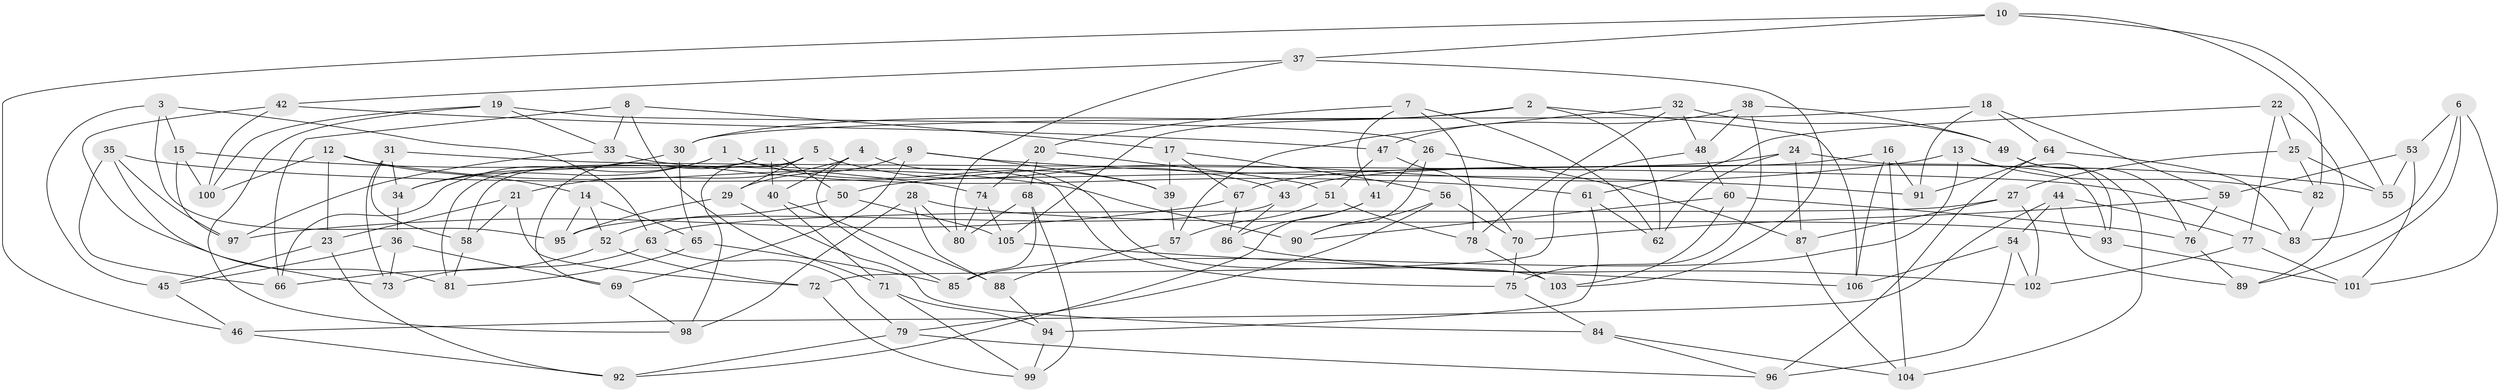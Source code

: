 // Generated by graph-tools (version 1.1) at 2025/11/02/27/25 16:11:43]
// undirected, 106 vertices, 212 edges
graph export_dot {
graph [start="1"]
  node [color=gray90,style=filled];
  1;
  2;
  3;
  4;
  5;
  6;
  7;
  8;
  9;
  10;
  11;
  12;
  13;
  14;
  15;
  16;
  17;
  18;
  19;
  20;
  21;
  22;
  23;
  24;
  25;
  26;
  27;
  28;
  29;
  30;
  31;
  32;
  33;
  34;
  35;
  36;
  37;
  38;
  39;
  40;
  41;
  42;
  43;
  44;
  45;
  46;
  47;
  48;
  49;
  50;
  51;
  52;
  53;
  54;
  55;
  56;
  57;
  58;
  59;
  60;
  61;
  62;
  63;
  64;
  65;
  66;
  67;
  68;
  69;
  70;
  71;
  72;
  73;
  74;
  75;
  76;
  77;
  78;
  79;
  80;
  81;
  82;
  83;
  84;
  85;
  86;
  87;
  88;
  89;
  90;
  91;
  92;
  93;
  94;
  95;
  96;
  97;
  98;
  99;
  100;
  101;
  102;
  103;
  104;
  105;
  106;
  1 -- 34;
  1 -- 39;
  1 -- 75;
  1 -- 66;
  2 -- 62;
  2 -- 30;
  2 -- 106;
  2 -- 105;
  3 -- 95;
  3 -- 15;
  3 -- 63;
  3 -- 45;
  4 -- 85;
  4 -- 40;
  4 -- 21;
  4 -- 103;
  5 -- 58;
  5 -- 29;
  5 -- 98;
  5 -- 43;
  6 -- 53;
  6 -- 83;
  6 -- 101;
  6 -- 89;
  7 -- 41;
  7 -- 78;
  7 -- 62;
  7 -- 20;
  8 -- 17;
  8 -- 33;
  8 -- 66;
  8 -- 71;
  9 -- 91;
  9 -- 29;
  9 -- 69;
  9 -- 39;
  10 -- 55;
  10 -- 37;
  10 -- 46;
  10 -- 82;
  11 -- 40;
  11 -- 81;
  11 -- 50;
  11 -- 69;
  12 -- 23;
  12 -- 100;
  12 -- 14;
  12 -- 90;
  13 -- 82;
  13 -- 93;
  13 -- 85;
  13 -- 50;
  14 -- 65;
  14 -- 95;
  14 -- 52;
  15 -- 97;
  15 -- 74;
  15 -- 100;
  16 -- 104;
  16 -- 106;
  16 -- 91;
  16 -- 43;
  17 -- 56;
  17 -- 67;
  17 -- 39;
  18 -- 59;
  18 -- 91;
  18 -- 64;
  18 -- 30;
  19 -- 33;
  19 -- 100;
  19 -- 26;
  19 -- 98;
  20 -- 74;
  20 -- 51;
  20 -- 68;
  21 -- 58;
  21 -- 72;
  21 -- 23;
  22 -- 25;
  22 -- 61;
  22 -- 89;
  22 -- 77;
  23 -- 92;
  23 -- 45;
  24 -- 93;
  24 -- 67;
  24 -- 62;
  24 -- 87;
  25 -- 27;
  25 -- 55;
  25 -- 82;
  26 -- 41;
  26 -- 87;
  26 -- 90;
  27 -- 102;
  27 -- 87;
  27 -- 63;
  28 -- 93;
  28 -- 80;
  28 -- 98;
  28 -- 88;
  29 -- 95;
  29 -- 84;
  30 -- 34;
  30 -- 65;
  31 -- 83;
  31 -- 73;
  31 -- 58;
  31 -- 34;
  32 -- 57;
  32 -- 48;
  32 -- 49;
  32 -- 78;
  33 -- 97;
  33 -- 61;
  34 -- 36;
  35 -- 55;
  35 -- 97;
  35 -- 73;
  35 -- 66;
  36 -- 45;
  36 -- 69;
  36 -- 73;
  37 -- 80;
  37 -- 42;
  37 -- 103;
  38 -- 49;
  38 -- 48;
  38 -- 75;
  38 -- 47;
  39 -- 57;
  40 -- 71;
  40 -- 88;
  41 -- 92;
  41 -- 86;
  42 -- 47;
  42 -- 100;
  42 -- 81;
  43 -- 86;
  43 -- 95;
  44 -- 77;
  44 -- 46;
  44 -- 89;
  44 -- 54;
  45 -- 46;
  46 -- 92;
  47 -- 51;
  47 -- 70;
  48 -- 72;
  48 -- 60;
  49 -- 104;
  49 -- 76;
  50 -- 105;
  50 -- 52;
  51 -- 78;
  51 -- 57;
  52 -- 66;
  52 -- 72;
  53 -- 59;
  53 -- 101;
  53 -- 55;
  54 -- 106;
  54 -- 96;
  54 -- 102;
  56 -- 79;
  56 -- 90;
  56 -- 70;
  57 -- 88;
  58 -- 81;
  59 -- 70;
  59 -- 76;
  60 -- 76;
  60 -- 103;
  60 -- 90;
  61 -- 94;
  61 -- 62;
  63 -- 73;
  63 -- 79;
  64 -- 91;
  64 -- 83;
  64 -- 96;
  65 -- 85;
  65 -- 81;
  67 -- 97;
  67 -- 86;
  68 -- 99;
  68 -- 85;
  68 -- 80;
  69 -- 98;
  70 -- 75;
  71 -- 99;
  71 -- 94;
  72 -- 99;
  74 -- 105;
  74 -- 80;
  75 -- 84;
  76 -- 89;
  77 -- 101;
  77 -- 102;
  78 -- 103;
  79 -- 96;
  79 -- 92;
  82 -- 83;
  84 -- 96;
  84 -- 104;
  86 -- 102;
  87 -- 104;
  88 -- 94;
  93 -- 101;
  94 -- 99;
  105 -- 106;
}
